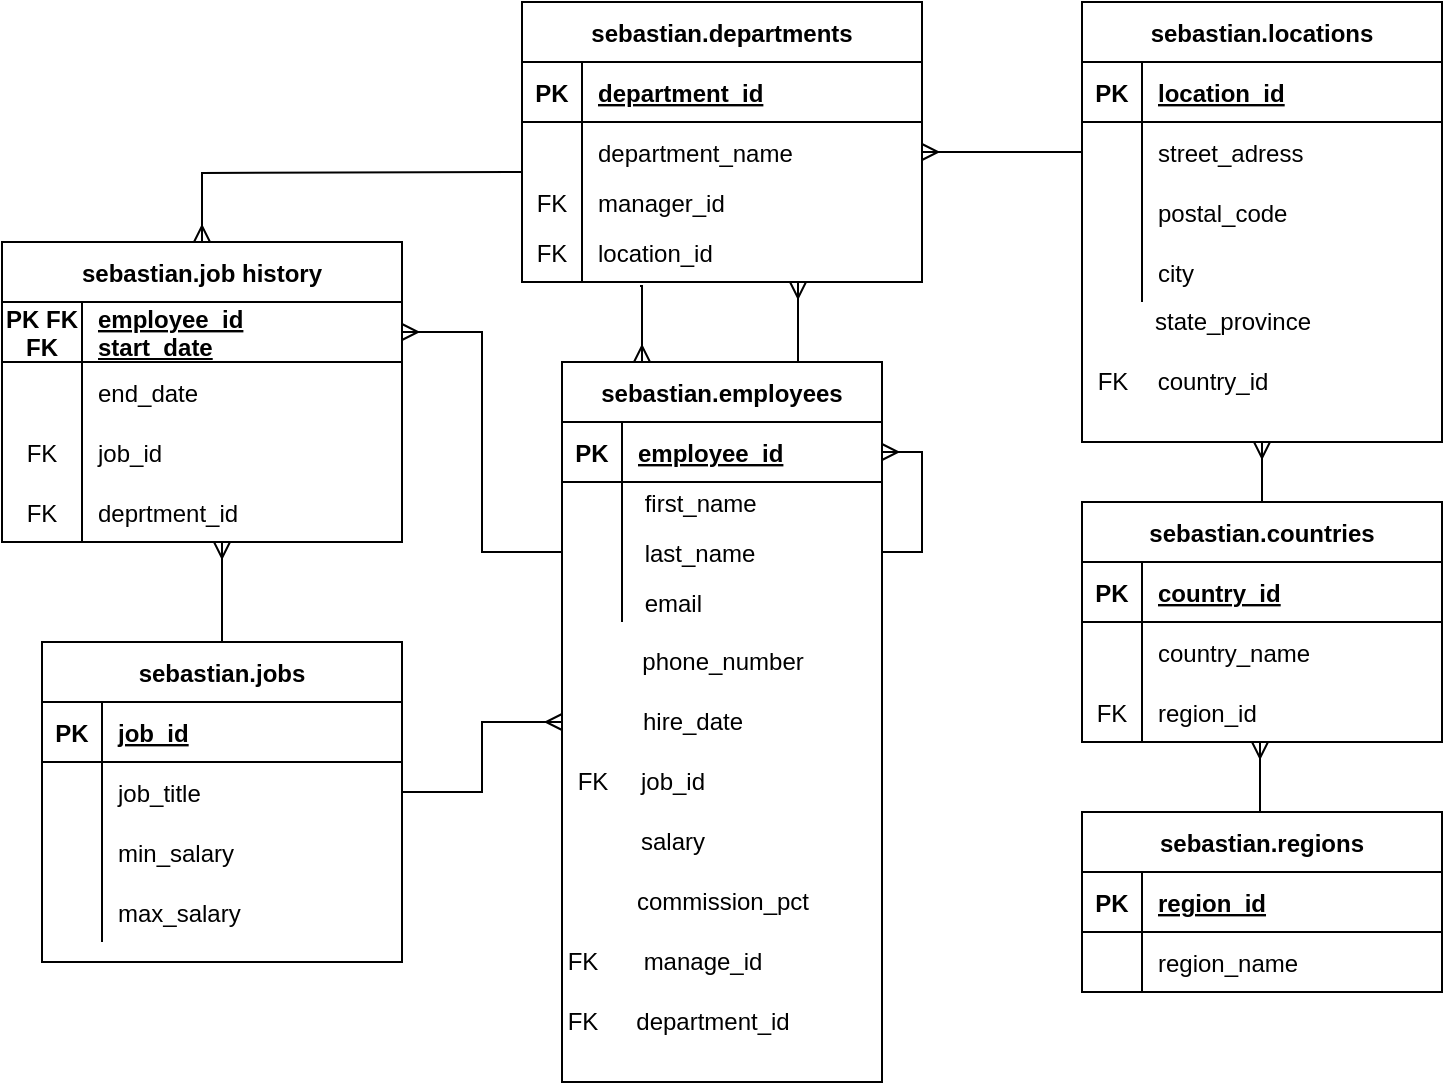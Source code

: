<mxfile version="15.8.3" type="github">
  <diagram id="oKufPPPXmGWOLm9Iytmd" name="Page-1">
    <mxGraphModel dx="431" dy="757" grid="1" gridSize="10" guides="1" tooltips="1" connect="1" arrows="1" fold="1" page="1" pageScale="1" pageWidth="850" pageHeight="1100" math="0" shadow="0">
      <root>
        <mxCell id="0" />
        <mxCell id="1" parent="0" />
        <mxCell id="tX9dMiAC_j6GEqoPcF5A-1" value="sebastian.departments" style="shape=table;startSize=30;container=1;collapsible=1;childLayout=tableLayout;fixedRows=1;rowLines=0;fontStyle=1;align=center;resizeLast=1;rounded=0;" vertex="1" parent="1">
          <mxGeometry x="300" width="200" height="140" as="geometry" />
        </mxCell>
        <mxCell id="tX9dMiAC_j6GEqoPcF5A-2" value="" style="shape=partialRectangle;collapsible=0;dropTarget=0;pointerEvents=0;fillColor=none;top=0;left=0;bottom=1;right=0;points=[[0,0.5],[1,0.5]];portConstraint=eastwest;" vertex="1" parent="tX9dMiAC_j6GEqoPcF5A-1">
          <mxGeometry y="30" width="200" height="30" as="geometry" />
        </mxCell>
        <mxCell id="tX9dMiAC_j6GEqoPcF5A-3" value="PK" style="shape=partialRectangle;connectable=0;fillColor=none;top=0;left=0;bottom=0;right=0;fontStyle=1;overflow=hidden;" vertex="1" parent="tX9dMiAC_j6GEqoPcF5A-2">
          <mxGeometry width="30" height="30" as="geometry">
            <mxRectangle width="30" height="30" as="alternateBounds" />
          </mxGeometry>
        </mxCell>
        <mxCell id="tX9dMiAC_j6GEqoPcF5A-4" value="department_id" style="shape=partialRectangle;connectable=0;fillColor=none;top=0;left=0;bottom=0;right=0;align=left;spacingLeft=6;fontStyle=5;overflow=hidden;" vertex="1" parent="tX9dMiAC_j6GEqoPcF5A-2">
          <mxGeometry x="30" width="170" height="30" as="geometry">
            <mxRectangle width="170" height="30" as="alternateBounds" />
          </mxGeometry>
        </mxCell>
        <mxCell id="tX9dMiAC_j6GEqoPcF5A-5" value="" style="shape=partialRectangle;collapsible=0;dropTarget=0;pointerEvents=0;fillColor=none;top=0;left=0;bottom=0;right=0;points=[[0,0.5],[1,0.5]];portConstraint=eastwest;" vertex="1" parent="tX9dMiAC_j6GEqoPcF5A-1">
          <mxGeometry y="60" width="200" height="30" as="geometry" />
        </mxCell>
        <mxCell id="tX9dMiAC_j6GEqoPcF5A-6" value="" style="shape=partialRectangle;connectable=0;fillColor=none;top=0;left=0;bottom=0;right=0;editable=1;overflow=hidden;" vertex="1" parent="tX9dMiAC_j6GEqoPcF5A-5">
          <mxGeometry width="30" height="30" as="geometry">
            <mxRectangle width="30" height="30" as="alternateBounds" />
          </mxGeometry>
        </mxCell>
        <mxCell id="tX9dMiAC_j6GEqoPcF5A-7" value="department_name" style="shape=partialRectangle;connectable=0;fillColor=none;top=0;left=0;bottom=0;right=0;align=left;spacingLeft=6;overflow=hidden;" vertex="1" parent="tX9dMiAC_j6GEqoPcF5A-5">
          <mxGeometry x="30" width="170" height="30" as="geometry">
            <mxRectangle width="170" height="30" as="alternateBounds" />
          </mxGeometry>
        </mxCell>
        <mxCell id="tX9dMiAC_j6GEqoPcF5A-8" value="" style="shape=partialRectangle;collapsible=0;dropTarget=0;pointerEvents=0;fillColor=none;top=0;left=0;bottom=0;right=0;points=[[0,0.5],[1,0.5]];portConstraint=eastwest;" vertex="1" parent="tX9dMiAC_j6GEqoPcF5A-1">
          <mxGeometry y="90" width="200" height="20" as="geometry" />
        </mxCell>
        <mxCell id="tX9dMiAC_j6GEqoPcF5A-9" value="FK" style="shape=partialRectangle;connectable=0;fillColor=none;top=0;left=0;bottom=0;right=0;editable=1;overflow=hidden;" vertex="1" parent="tX9dMiAC_j6GEqoPcF5A-8">
          <mxGeometry width="30" height="20" as="geometry">
            <mxRectangle width="30" height="20" as="alternateBounds" />
          </mxGeometry>
        </mxCell>
        <mxCell id="tX9dMiAC_j6GEqoPcF5A-10" value="manager_id" style="shape=partialRectangle;connectable=0;fillColor=none;top=0;left=0;bottom=0;right=0;align=left;spacingLeft=6;overflow=hidden;" vertex="1" parent="tX9dMiAC_j6GEqoPcF5A-8">
          <mxGeometry x="30" width="170" height="20" as="geometry">
            <mxRectangle width="170" height="20" as="alternateBounds" />
          </mxGeometry>
        </mxCell>
        <mxCell id="tX9dMiAC_j6GEqoPcF5A-11" value="" style="shape=partialRectangle;collapsible=0;dropTarget=0;pointerEvents=0;fillColor=none;top=0;left=0;bottom=0;right=0;points=[[0,0.5],[1,0.5]];portConstraint=eastwest;" vertex="1" parent="tX9dMiAC_j6GEqoPcF5A-1">
          <mxGeometry y="110" width="200" height="30" as="geometry" />
        </mxCell>
        <mxCell id="tX9dMiAC_j6GEqoPcF5A-12" value="FK" style="shape=partialRectangle;connectable=0;fillColor=none;top=0;left=0;bottom=0;right=0;editable=1;overflow=hidden;" vertex="1" parent="tX9dMiAC_j6GEqoPcF5A-11">
          <mxGeometry width="30" height="30" as="geometry">
            <mxRectangle width="30" height="30" as="alternateBounds" />
          </mxGeometry>
        </mxCell>
        <mxCell id="tX9dMiAC_j6GEqoPcF5A-13" value="location_id" style="shape=partialRectangle;connectable=0;fillColor=none;top=0;left=0;bottom=0;right=0;align=left;spacingLeft=6;overflow=hidden;" vertex="1" parent="tX9dMiAC_j6GEqoPcF5A-11">
          <mxGeometry x="30" width="170" height="30" as="geometry">
            <mxRectangle width="170" height="30" as="alternateBounds" />
          </mxGeometry>
        </mxCell>
        <mxCell id="tX9dMiAC_j6GEqoPcF5A-33" value="sebastian.job history" style="shape=table;startSize=30;container=1;collapsible=1;childLayout=tableLayout;fixedRows=1;rowLines=0;fontStyle=1;align=center;resizeLast=1;rounded=0;" vertex="1" parent="1">
          <mxGeometry x="40" y="120" width="200" height="150" as="geometry" />
        </mxCell>
        <mxCell id="tX9dMiAC_j6GEqoPcF5A-34" value="" style="shape=partialRectangle;collapsible=0;dropTarget=0;pointerEvents=0;fillColor=none;top=0;left=0;bottom=1;right=0;points=[[0,0.5],[1,0.5]];portConstraint=eastwest;rounded=0;" vertex="1" parent="tX9dMiAC_j6GEqoPcF5A-33">
          <mxGeometry y="30" width="200" height="30" as="geometry" />
        </mxCell>
        <mxCell id="tX9dMiAC_j6GEqoPcF5A-35" value="PK FK&#xa;FK" style="shape=partialRectangle;connectable=0;fillColor=none;top=0;left=0;bottom=0;right=0;fontStyle=1;overflow=hidden;rounded=0;" vertex="1" parent="tX9dMiAC_j6GEqoPcF5A-34">
          <mxGeometry width="40" height="30" as="geometry">
            <mxRectangle width="40" height="30" as="alternateBounds" />
          </mxGeometry>
        </mxCell>
        <mxCell id="tX9dMiAC_j6GEqoPcF5A-36" value="employee_id&#xa;start_date" style="shape=partialRectangle;connectable=0;fillColor=none;top=0;left=0;bottom=0;right=0;align=left;spacingLeft=6;fontStyle=5;overflow=hidden;rounded=0;" vertex="1" parent="tX9dMiAC_j6GEqoPcF5A-34">
          <mxGeometry x="40" width="160" height="30" as="geometry">
            <mxRectangle width="160" height="30" as="alternateBounds" />
          </mxGeometry>
        </mxCell>
        <mxCell id="tX9dMiAC_j6GEqoPcF5A-37" value="" style="shape=partialRectangle;collapsible=0;dropTarget=0;pointerEvents=0;fillColor=none;top=0;left=0;bottom=0;right=0;points=[[0,0.5],[1,0.5]];portConstraint=eastwest;rounded=0;" vertex="1" parent="tX9dMiAC_j6GEqoPcF5A-33">
          <mxGeometry y="60" width="200" height="30" as="geometry" />
        </mxCell>
        <mxCell id="tX9dMiAC_j6GEqoPcF5A-38" value="" style="shape=partialRectangle;connectable=0;fillColor=none;top=0;left=0;bottom=0;right=0;editable=1;overflow=hidden;rounded=0;" vertex="1" parent="tX9dMiAC_j6GEqoPcF5A-37">
          <mxGeometry width="40" height="30" as="geometry">
            <mxRectangle width="40" height="30" as="alternateBounds" />
          </mxGeometry>
        </mxCell>
        <mxCell id="tX9dMiAC_j6GEqoPcF5A-39" value="end_date" style="shape=partialRectangle;connectable=0;fillColor=none;top=0;left=0;bottom=0;right=0;align=left;spacingLeft=6;overflow=hidden;rounded=0;" vertex="1" parent="tX9dMiAC_j6GEqoPcF5A-37">
          <mxGeometry x="40" width="160" height="30" as="geometry">
            <mxRectangle width="160" height="30" as="alternateBounds" />
          </mxGeometry>
        </mxCell>
        <mxCell id="tX9dMiAC_j6GEqoPcF5A-40" value="" style="shape=partialRectangle;collapsible=0;dropTarget=0;pointerEvents=0;fillColor=none;top=0;left=0;bottom=0;right=0;points=[[0,0.5],[1,0.5]];portConstraint=eastwest;rounded=0;" vertex="1" parent="tX9dMiAC_j6GEqoPcF5A-33">
          <mxGeometry y="90" width="200" height="30" as="geometry" />
        </mxCell>
        <mxCell id="tX9dMiAC_j6GEqoPcF5A-41" value="FK" style="shape=partialRectangle;connectable=0;fillColor=none;top=0;left=0;bottom=0;right=0;editable=1;overflow=hidden;rounded=0;" vertex="1" parent="tX9dMiAC_j6GEqoPcF5A-40">
          <mxGeometry width="40" height="30" as="geometry">
            <mxRectangle width="40" height="30" as="alternateBounds" />
          </mxGeometry>
        </mxCell>
        <mxCell id="tX9dMiAC_j6GEqoPcF5A-42" value="job_id" style="shape=partialRectangle;connectable=0;fillColor=none;top=0;left=0;bottom=0;right=0;align=left;spacingLeft=6;overflow=hidden;rounded=0;" vertex="1" parent="tX9dMiAC_j6GEqoPcF5A-40">
          <mxGeometry x="40" width="160" height="30" as="geometry">
            <mxRectangle width="160" height="30" as="alternateBounds" />
          </mxGeometry>
        </mxCell>
        <mxCell id="tX9dMiAC_j6GEqoPcF5A-43" value="" style="shape=partialRectangle;collapsible=0;dropTarget=0;pointerEvents=0;fillColor=none;top=0;left=0;bottom=0;right=0;points=[[0,0.5],[1,0.5]];portConstraint=eastwest;rounded=0;" vertex="1" parent="tX9dMiAC_j6GEqoPcF5A-33">
          <mxGeometry y="120" width="200" height="30" as="geometry" />
        </mxCell>
        <mxCell id="tX9dMiAC_j6GEqoPcF5A-44" value="FK" style="shape=partialRectangle;connectable=0;fillColor=none;top=0;left=0;bottom=0;right=0;editable=1;overflow=hidden;rounded=0;" vertex="1" parent="tX9dMiAC_j6GEqoPcF5A-43">
          <mxGeometry width="40" height="30" as="geometry">
            <mxRectangle width="40" height="30" as="alternateBounds" />
          </mxGeometry>
        </mxCell>
        <mxCell id="tX9dMiAC_j6GEqoPcF5A-45" value="deprtment_id" style="shape=partialRectangle;connectable=0;fillColor=none;top=0;left=0;bottom=0;right=0;align=left;spacingLeft=6;overflow=hidden;rounded=0;" vertex="1" parent="tX9dMiAC_j6GEqoPcF5A-43">
          <mxGeometry x="40" width="160" height="30" as="geometry">
            <mxRectangle width="160" height="30" as="alternateBounds" />
          </mxGeometry>
        </mxCell>
        <mxCell id="tX9dMiAC_j6GEqoPcF5A-75" style="edgeStyle=orthogonalEdgeStyle;rounded=0;orthogonalLoop=1;jettySize=auto;html=1;exitX=0.75;exitY=0;exitDx=0;exitDy=0;verticalAlign=bottom;elbow=vertical;endArrow=ERmany;endFill=0;" edge="1" parent="1" source="tX9dMiAC_j6GEqoPcF5A-48">
          <mxGeometry relative="1" as="geometry">
            <mxPoint x="438" y="140" as="targetPoint" />
            <Array as="points">
              <mxPoint x="438" y="180" />
            </Array>
          </mxGeometry>
        </mxCell>
        <mxCell id="tX9dMiAC_j6GEqoPcF5A-48" value="sebastian.employees" style="shape=table;startSize=30;container=1;collapsible=1;childLayout=tableLayout;fixedRows=1;rowLines=0;fontStyle=1;align=center;resizeLast=1;rounded=0;" vertex="1" parent="1">
          <mxGeometry x="320" y="180" width="160" height="360" as="geometry" />
        </mxCell>
        <mxCell id="tX9dMiAC_j6GEqoPcF5A-49" value="" style="shape=partialRectangle;collapsible=0;dropTarget=0;pointerEvents=0;fillColor=none;top=0;left=0;bottom=1;right=0;points=[[0,0.5],[1,0.5]];portConstraint=eastwest;rounded=0;" vertex="1" parent="tX9dMiAC_j6GEqoPcF5A-48">
          <mxGeometry y="30" width="160" height="30" as="geometry" />
        </mxCell>
        <mxCell id="tX9dMiAC_j6GEqoPcF5A-50" value="PK" style="shape=partialRectangle;connectable=0;fillColor=none;top=0;left=0;bottom=0;right=0;fontStyle=1;overflow=hidden;rounded=0;" vertex="1" parent="tX9dMiAC_j6GEqoPcF5A-49">
          <mxGeometry width="30" height="30" as="geometry">
            <mxRectangle width="30" height="30" as="alternateBounds" />
          </mxGeometry>
        </mxCell>
        <mxCell id="tX9dMiAC_j6GEqoPcF5A-51" value="employee_id" style="shape=partialRectangle;connectable=0;fillColor=none;top=0;left=0;bottom=0;right=0;align=left;spacingLeft=6;fontStyle=5;overflow=hidden;rounded=0;" vertex="1" parent="tX9dMiAC_j6GEqoPcF5A-49">
          <mxGeometry x="30" width="130" height="30" as="geometry">
            <mxRectangle width="130" height="30" as="alternateBounds" />
          </mxGeometry>
        </mxCell>
        <mxCell id="tX9dMiAC_j6GEqoPcF5A-52" value="" style="shape=partialRectangle;collapsible=0;dropTarget=0;pointerEvents=0;fillColor=none;top=0;left=0;bottom=0;right=0;points=[[0,0.5],[1,0.5]];portConstraint=eastwest;rounded=0;" vertex="1" parent="tX9dMiAC_j6GEqoPcF5A-48">
          <mxGeometry y="60" width="160" height="20" as="geometry" />
        </mxCell>
        <mxCell id="tX9dMiAC_j6GEqoPcF5A-53" value="" style="shape=partialRectangle;connectable=0;fillColor=none;top=0;left=0;bottom=0;right=0;editable=1;overflow=hidden;rounded=0;" vertex="1" parent="tX9dMiAC_j6GEqoPcF5A-52">
          <mxGeometry width="30" height="20" as="geometry">
            <mxRectangle width="30" height="20" as="alternateBounds" />
          </mxGeometry>
        </mxCell>
        <mxCell id="tX9dMiAC_j6GEqoPcF5A-54" value=" first_name" style="shape=partialRectangle;connectable=0;fillColor=none;top=0;left=0;bottom=0;right=0;align=left;spacingLeft=6;overflow=hidden;rounded=0;" vertex="1" parent="tX9dMiAC_j6GEqoPcF5A-52">
          <mxGeometry x="30" width="130" height="20" as="geometry">
            <mxRectangle width="130" height="20" as="alternateBounds" />
          </mxGeometry>
        </mxCell>
        <mxCell id="tX9dMiAC_j6GEqoPcF5A-156" style="edgeStyle=orthogonalEdgeStyle;rounded=0;orthogonalLoop=1;jettySize=auto;html=1;exitX=1;exitY=0.5;exitDx=0;exitDy=0;entryX=1;entryY=0.5;entryDx=0;entryDy=0;endArrow=ERmany;endFill=0;verticalAlign=bottom;elbow=vertical;" edge="1" parent="tX9dMiAC_j6GEqoPcF5A-48" source="tX9dMiAC_j6GEqoPcF5A-55" target="tX9dMiAC_j6GEqoPcF5A-49">
          <mxGeometry relative="1" as="geometry" />
        </mxCell>
        <mxCell id="tX9dMiAC_j6GEqoPcF5A-55" value="" style="shape=partialRectangle;collapsible=0;dropTarget=0;pointerEvents=0;fillColor=none;top=0;left=0;bottom=0;right=0;points=[[0,0.5],[1,0.5]];portConstraint=eastwest;rounded=0;" vertex="1" parent="tX9dMiAC_j6GEqoPcF5A-48">
          <mxGeometry y="80" width="160" height="30" as="geometry" />
        </mxCell>
        <mxCell id="tX9dMiAC_j6GEqoPcF5A-56" value="" style="shape=partialRectangle;connectable=0;fillColor=none;top=0;left=0;bottom=0;right=0;editable=1;overflow=hidden;rounded=0;" vertex="1" parent="tX9dMiAC_j6GEqoPcF5A-55">
          <mxGeometry width="30" height="30" as="geometry">
            <mxRectangle width="30" height="30" as="alternateBounds" />
          </mxGeometry>
        </mxCell>
        <mxCell id="tX9dMiAC_j6GEqoPcF5A-57" value=" last_name" style="shape=partialRectangle;connectable=0;fillColor=none;top=0;left=0;bottom=0;right=0;align=left;spacingLeft=6;overflow=hidden;rounded=0;" vertex="1" parent="tX9dMiAC_j6GEqoPcF5A-55">
          <mxGeometry x="30" width="130" height="30" as="geometry">
            <mxRectangle width="130" height="30" as="alternateBounds" />
          </mxGeometry>
        </mxCell>
        <mxCell id="tX9dMiAC_j6GEqoPcF5A-58" value="" style="shape=partialRectangle;collapsible=0;dropTarget=0;pointerEvents=0;fillColor=none;top=0;left=0;bottom=0;right=0;points=[[0,0.5],[1,0.5]];portConstraint=eastwest;rounded=0;" vertex="1" parent="tX9dMiAC_j6GEqoPcF5A-48">
          <mxGeometry y="110" width="160" height="20" as="geometry" />
        </mxCell>
        <mxCell id="tX9dMiAC_j6GEqoPcF5A-59" value="" style="shape=partialRectangle;connectable=0;fillColor=none;top=0;left=0;bottom=0;right=0;editable=1;overflow=hidden;rounded=0;" vertex="1" parent="tX9dMiAC_j6GEqoPcF5A-58">
          <mxGeometry width="30" height="20" as="geometry">
            <mxRectangle width="30" height="20" as="alternateBounds" />
          </mxGeometry>
        </mxCell>
        <mxCell id="tX9dMiAC_j6GEqoPcF5A-60" value=" email" style="shape=partialRectangle;connectable=0;fillColor=none;top=0;left=0;bottom=0;right=0;align=left;spacingLeft=6;overflow=hidden;rounded=0;" vertex="1" parent="tX9dMiAC_j6GEqoPcF5A-58">
          <mxGeometry x="30" width="130" height="20" as="geometry">
            <mxRectangle width="130" height="20" as="alternateBounds" />
          </mxGeometry>
        </mxCell>
        <mxCell id="tX9dMiAC_j6GEqoPcF5A-65" value="" style="edgeStyle=orthogonalEdgeStyle;fontSize=12;html=1;endArrow=ERmany;rounded=0;verticalAlign=bottom;entryX=0.5;entryY=0;entryDx=0;entryDy=0;elbow=vertical;" edge="1" parent="1" target="tX9dMiAC_j6GEqoPcF5A-33">
          <mxGeometry width="100" height="100" relative="1" as="geometry">
            <mxPoint x="300" y="85" as="sourcePoint" />
            <mxPoint x="160" y="140" as="targetPoint" />
          </mxGeometry>
        </mxCell>
        <mxCell id="tX9dMiAC_j6GEqoPcF5A-66" value="phone_number" style="text;html=1;align=center;verticalAlign=middle;resizable=0;points=[];autosize=1;strokeColor=none;fillColor=none;" vertex="1" parent="1">
          <mxGeometry x="350" y="320" width="100" height="20" as="geometry" />
        </mxCell>
        <mxCell id="tX9dMiAC_j6GEqoPcF5A-67" value="hire_date" style="text;html=1;align=center;verticalAlign=middle;resizable=0;points=[];autosize=1;strokeColor=none;fillColor=none;" vertex="1" parent="1">
          <mxGeometry x="350" y="350" width="70" height="20" as="geometry" />
        </mxCell>
        <mxCell id="tX9dMiAC_j6GEqoPcF5A-68" value="job_id" style="text;html=1;align=center;verticalAlign=middle;resizable=0;points=[];autosize=1;strokeColor=none;fillColor=none;" vertex="1" parent="1">
          <mxGeometry x="350" y="380" width="50" height="20" as="geometry" />
        </mxCell>
        <mxCell id="tX9dMiAC_j6GEqoPcF5A-69" value="salary" style="text;html=1;align=center;verticalAlign=middle;resizable=0;points=[];autosize=1;strokeColor=none;fillColor=none;" vertex="1" parent="1">
          <mxGeometry x="350" y="410" width="50" height="20" as="geometry" />
        </mxCell>
        <mxCell id="tX9dMiAC_j6GEqoPcF5A-70" value="commission_pct" style="text;html=1;align=center;verticalAlign=middle;resizable=0;points=[];autosize=1;strokeColor=none;fillColor=none;" vertex="1" parent="1">
          <mxGeometry x="350" y="440" width="100" height="20" as="geometry" />
        </mxCell>
        <mxCell id="tX9dMiAC_j6GEqoPcF5A-71" value="manage_id" style="text;html=1;align=center;verticalAlign=middle;resizable=0;points=[];autosize=1;strokeColor=none;fillColor=none;" vertex="1" parent="1">
          <mxGeometry x="355" y="470" width="70" height="20" as="geometry" />
        </mxCell>
        <mxCell id="tX9dMiAC_j6GEqoPcF5A-72" value="department_id" style="text;html=1;align=center;verticalAlign=middle;resizable=0;points=[];autosize=1;strokeColor=none;fillColor=none;" vertex="1" parent="1">
          <mxGeometry x="350" y="500" width="90" height="20" as="geometry" />
        </mxCell>
        <mxCell id="tX9dMiAC_j6GEqoPcF5A-76" style="edgeStyle=orthogonalEdgeStyle;rounded=0;orthogonalLoop=1;jettySize=auto;html=1;exitX=0.295;exitY=1.067;exitDx=0;exitDy=0;entryX=0.25;entryY=0;entryDx=0;entryDy=0;endArrow=ERmany;endFill=0;verticalAlign=bottom;elbow=vertical;exitPerimeter=0;" edge="1" parent="1" source="tX9dMiAC_j6GEqoPcF5A-11" target="tX9dMiAC_j6GEqoPcF5A-48">
          <mxGeometry relative="1" as="geometry" />
        </mxCell>
        <mxCell id="tX9dMiAC_j6GEqoPcF5A-77" value="sebastian.locations" style="shape=table;startSize=30;container=1;collapsible=1;childLayout=tableLayout;fixedRows=1;rowLines=0;fontStyle=1;align=center;resizeLast=1;rounded=0;" vertex="1" parent="1">
          <mxGeometry x="580" width="180" height="220" as="geometry" />
        </mxCell>
        <mxCell id="tX9dMiAC_j6GEqoPcF5A-78" value="" style="shape=partialRectangle;collapsible=0;dropTarget=0;pointerEvents=0;fillColor=none;top=0;left=0;bottom=1;right=0;points=[[0,0.5],[1,0.5]];portConstraint=eastwest;rounded=0;" vertex="1" parent="tX9dMiAC_j6GEqoPcF5A-77">
          <mxGeometry y="30" width="180" height="30" as="geometry" />
        </mxCell>
        <mxCell id="tX9dMiAC_j6GEqoPcF5A-79" value="PK" style="shape=partialRectangle;connectable=0;fillColor=none;top=0;left=0;bottom=0;right=0;fontStyle=1;overflow=hidden;rounded=0;" vertex="1" parent="tX9dMiAC_j6GEqoPcF5A-78">
          <mxGeometry width="30" height="30" as="geometry">
            <mxRectangle width="30" height="30" as="alternateBounds" />
          </mxGeometry>
        </mxCell>
        <mxCell id="tX9dMiAC_j6GEqoPcF5A-80" value="location_id" style="shape=partialRectangle;connectable=0;fillColor=none;top=0;left=0;bottom=0;right=0;align=left;spacingLeft=6;fontStyle=5;overflow=hidden;rounded=0;" vertex="1" parent="tX9dMiAC_j6GEqoPcF5A-78">
          <mxGeometry x="30" width="150" height="30" as="geometry">
            <mxRectangle width="150" height="30" as="alternateBounds" />
          </mxGeometry>
        </mxCell>
        <mxCell id="tX9dMiAC_j6GEqoPcF5A-81" value="" style="shape=partialRectangle;collapsible=0;dropTarget=0;pointerEvents=0;fillColor=none;top=0;left=0;bottom=0;right=0;points=[[0,0.5],[1,0.5]];portConstraint=eastwest;rounded=0;" vertex="1" parent="tX9dMiAC_j6GEqoPcF5A-77">
          <mxGeometry y="60" width="180" height="30" as="geometry" />
        </mxCell>
        <mxCell id="tX9dMiAC_j6GEqoPcF5A-82" value="" style="shape=partialRectangle;connectable=0;fillColor=none;top=0;left=0;bottom=0;right=0;editable=1;overflow=hidden;rounded=0;" vertex="1" parent="tX9dMiAC_j6GEqoPcF5A-81">
          <mxGeometry width="30" height="30" as="geometry">
            <mxRectangle width="30" height="30" as="alternateBounds" />
          </mxGeometry>
        </mxCell>
        <mxCell id="tX9dMiAC_j6GEqoPcF5A-83" value="street_adress" style="shape=partialRectangle;connectable=0;fillColor=none;top=0;left=0;bottom=0;right=0;align=left;spacingLeft=6;overflow=hidden;rounded=0;" vertex="1" parent="tX9dMiAC_j6GEqoPcF5A-81">
          <mxGeometry x="30" width="150" height="30" as="geometry">
            <mxRectangle width="150" height="30" as="alternateBounds" />
          </mxGeometry>
        </mxCell>
        <mxCell id="tX9dMiAC_j6GEqoPcF5A-84" value="" style="shape=partialRectangle;collapsible=0;dropTarget=0;pointerEvents=0;fillColor=none;top=0;left=0;bottom=0;right=0;points=[[0,0.5],[1,0.5]];portConstraint=eastwest;rounded=0;" vertex="1" parent="tX9dMiAC_j6GEqoPcF5A-77">
          <mxGeometry y="90" width="180" height="30" as="geometry" />
        </mxCell>
        <mxCell id="tX9dMiAC_j6GEqoPcF5A-85" value="" style="shape=partialRectangle;connectable=0;fillColor=none;top=0;left=0;bottom=0;right=0;editable=1;overflow=hidden;rounded=0;" vertex="1" parent="tX9dMiAC_j6GEqoPcF5A-84">
          <mxGeometry width="30" height="30" as="geometry">
            <mxRectangle width="30" height="30" as="alternateBounds" />
          </mxGeometry>
        </mxCell>
        <mxCell id="tX9dMiAC_j6GEqoPcF5A-86" value="postal_code" style="shape=partialRectangle;connectable=0;fillColor=none;top=0;left=0;bottom=0;right=0;align=left;spacingLeft=6;overflow=hidden;rounded=0;" vertex="1" parent="tX9dMiAC_j6GEqoPcF5A-84">
          <mxGeometry x="30" width="150" height="30" as="geometry">
            <mxRectangle width="150" height="30" as="alternateBounds" />
          </mxGeometry>
        </mxCell>
        <mxCell id="tX9dMiAC_j6GEqoPcF5A-87" value="" style="shape=partialRectangle;collapsible=0;dropTarget=0;pointerEvents=0;fillColor=none;top=0;left=0;bottom=0;right=0;points=[[0,0.5],[1,0.5]];portConstraint=eastwest;rounded=0;" vertex="1" parent="tX9dMiAC_j6GEqoPcF5A-77">
          <mxGeometry y="120" width="180" height="30" as="geometry" />
        </mxCell>
        <mxCell id="tX9dMiAC_j6GEqoPcF5A-88" value="" style="shape=partialRectangle;connectable=0;fillColor=none;top=0;left=0;bottom=0;right=0;editable=1;overflow=hidden;rounded=0;" vertex="1" parent="tX9dMiAC_j6GEqoPcF5A-87">
          <mxGeometry width="30" height="30" as="geometry">
            <mxRectangle width="30" height="30" as="alternateBounds" />
          </mxGeometry>
        </mxCell>
        <mxCell id="tX9dMiAC_j6GEqoPcF5A-89" value="city" style="shape=partialRectangle;connectable=0;fillColor=none;top=0;left=0;bottom=0;right=0;align=left;spacingLeft=6;overflow=hidden;rounded=0;" vertex="1" parent="tX9dMiAC_j6GEqoPcF5A-87">
          <mxGeometry x="30" width="150" height="30" as="geometry">
            <mxRectangle width="150" height="30" as="alternateBounds" />
          </mxGeometry>
        </mxCell>
        <mxCell id="tX9dMiAC_j6GEqoPcF5A-90" value="state_province" style="text;html=1;align=center;verticalAlign=middle;resizable=0;points=[];autosize=1;strokeColor=none;fillColor=none;" vertex="1" parent="1">
          <mxGeometry x="610" y="150" width="90" height="20" as="geometry" />
        </mxCell>
        <mxCell id="tX9dMiAC_j6GEqoPcF5A-91" value="country_id" style="text;html=1;align=center;verticalAlign=middle;resizable=0;points=[];autosize=1;strokeColor=none;fillColor=none;" vertex="1" parent="1">
          <mxGeometry x="610" y="180" width="70" height="20" as="geometry" />
        </mxCell>
        <mxCell id="tX9dMiAC_j6GEqoPcF5A-92" style="edgeStyle=orthogonalEdgeStyle;rounded=0;orthogonalLoop=1;jettySize=auto;html=1;exitX=0;exitY=0.5;exitDx=0;exitDy=0;entryX=1;entryY=0.5;entryDx=0;entryDy=0;endArrow=ERmany;endFill=0;verticalAlign=bottom;elbow=vertical;" edge="1" parent="1" source="tX9dMiAC_j6GEqoPcF5A-81" target="tX9dMiAC_j6GEqoPcF5A-5">
          <mxGeometry relative="1" as="geometry" />
        </mxCell>
        <mxCell id="tX9dMiAC_j6GEqoPcF5A-106" style="edgeStyle=orthogonalEdgeStyle;rounded=0;orthogonalLoop=1;jettySize=auto;html=1;exitX=0.5;exitY=0;exitDx=0;exitDy=0;entryX=0.5;entryY=1;entryDx=0;entryDy=0;endArrow=ERmany;endFill=0;verticalAlign=bottom;elbow=vertical;" edge="1" parent="1" source="tX9dMiAC_j6GEqoPcF5A-93" target="tX9dMiAC_j6GEqoPcF5A-77">
          <mxGeometry relative="1" as="geometry" />
        </mxCell>
        <mxCell id="tX9dMiAC_j6GEqoPcF5A-93" value="sebastian.countries" style="shape=table;startSize=30;container=1;collapsible=1;childLayout=tableLayout;fixedRows=1;rowLines=0;fontStyle=1;align=center;resizeLast=1;rounded=0;swimlaneFillColor=none;" vertex="1" parent="1">
          <mxGeometry x="580" y="250" width="180" height="120" as="geometry" />
        </mxCell>
        <mxCell id="tX9dMiAC_j6GEqoPcF5A-94" value="" style="shape=partialRectangle;collapsible=0;dropTarget=0;pointerEvents=0;fillColor=none;top=0;left=0;bottom=1;right=0;points=[[0,0.5],[1,0.5]];portConstraint=eastwest;rounded=0;" vertex="1" parent="tX9dMiAC_j6GEqoPcF5A-93">
          <mxGeometry y="30" width="180" height="30" as="geometry" />
        </mxCell>
        <mxCell id="tX9dMiAC_j6GEqoPcF5A-95" value="PK" style="shape=partialRectangle;connectable=0;fillColor=none;top=0;left=0;bottom=0;right=0;fontStyle=1;overflow=hidden;rounded=0;" vertex="1" parent="tX9dMiAC_j6GEqoPcF5A-94">
          <mxGeometry width="30" height="30" as="geometry">
            <mxRectangle width="30" height="30" as="alternateBounds" />
          </mxGeometry>
        </mxCell>
        <mxCell id="tX9dMiAC_j6GEqoPcF5A-96" value="country_id" style="shape=partialRectangle;connectable=0;fillColor=none;top=0;left=0;bottom=0;right=0;align=left;spacingLeft=6;fontStyle=5;overflow=hidden;rounded=0;" vertex="1" parent="tX9dMiAC_j6GEqoPcF5A-94">
          <mxGeometry x="30" width="150" height="30" as="geometry">
            <mxRectangle width="150" height="30" as="alternateBounds" />
          </mxGeometry>
        </mxCell>
        <mxCell id="tX9dMiAC_j6GEqoPcF5A-97" value="" style="shape=partialRectangle;collapsible=0;dropTarget=0;pointerEvents=0;fillColor=none;top=0;left=0;bottom=0;right=0;points=[[0,0.5],[1,0.5]];portConstraint=eastwest;rounded=0;" vertex="1" parent="tX9dMiAC_j6GEqoPcF5A-93">
          <mxGeometry y="60" width="180" height="30" as="geometry" />
        </mxCell>
        <mxCell id="tX9dMiAC_j6GEqoPcF5A-98" value="" style="shape=partialRectangle;connectable=0;fillColor=none;top=0;left=0;bottom=0;right=0;editable=1;overflow=hidden;rounded=0;" vertex="1" parent="tX9dMiAC_j6GEqoPcF5A-97">
          <mxGeometry width="30" height="30" as="geometry">
            <mxRectangle width="30" height="30" as="alternateBounds" />
          </mxGeometry>
        </mxCell>
        <mxCell id="tX9dMiAC_j6GEqoPcF5A-99" value="country_name" style="shape=partialRectangle;connectable=0;fillColor=none;top=0;left=0;bottom=0;right=0;align=left;spacingLeft=6;overflow=hidden;rounded=0;" vertex="1" parent="tX9dMiAC_j6GEqoPcF5A-97">
          <mxGeometry x="30" width="150" height="30" as="geometry">
            <mxRectangle width="150" height="30" as="alternateBounds" />
          </mxGeometry>
        </mxCell>
        <mxCell id="tX9dMiAC_j6GEqoPcF5A-100" value="" style="shape=partialRectangle;collapsible=0;dropTarget=0;pointerEvents=0;fillColor=none;top=0;left=0;bottom=0;right=0;points=[[0,0.5],[1,0.5]];portConstraint=eastwest;rounded=0;" vertex="1" parent="tX9dMiAC_j6GEqoPcF5A-93">
          <mxGeometry y="90" width="180" height="30" as="geometry" />
        </mxCell>
        <mxCell id="tX9dMiAC_j6GEqoPcF5A-101" value="FK" style="shape=partialRectangle;connectable=0;fillColor=none;top=0;left=0;bottom=0;right=0;editable=1;overflow=hidden;rounded=0;" vertex="1" parent="tX9dMiAC_j6GEqoPcF5A-100">
          <mxGeometry width="30" height="30" as="geometry">
            <mxRectangle width="30" height="30" as="alternateBounds" />
          </mxGeometry>
        </mxCell>
        <mxCell id="tX9dMiAC_j6GEqoPcF5A-102" value="region_id" style="shape=partialRectangle;connectable=0;fillColor=none;top=0;left=0;bottom=0;right=0;align=left;spacingLeft=6;overflow=hidden;rounded=0;" vertex="1" parent="tX9dMiAC_j6GEqoPcF5A-100">
          <mxGeometry x="30" width="150" height="30" as="geometry">
            <mxRectangle width="150" height="30" as="alternateBounds" />
          </mxGeometry>
        </mxCell>
        <mxCell id="tX9dMiAC_j6GEqoPcF5A-103" value="" style="shape=partialRectangle;collapsible=0;dropTarget=0;pointerEvents=0;fillColor=none;top=0;left=0;bottom=0;right=0;points=[[0,0.5],[1,0.5]];portConstraint=eastwest;rounded=0;" vertex="1" parent="tX9dMiAC_j6GEqoPcF5A-93">
          <mxGeometry y="120" width="180" as="geometry" />
        </mxCell>
        <mxCell id="tX9dMiAC_j6GEqoPcF5A-104" value="" style="shape=partialRectangle;connectable=0;fillColor=none;top=0;left=0;bottom=0;right=0;editable=1;overflow=hidden;rounded=0;" vertex="1" parent="tX9dMiAC_j6GEqoPcF5A-103">
          <mxGeometry width="30" as="geometry">
            <mxRectangle width="30" as="alternateBounds" />
          </mxGeometry>
        </mxCell>
        <mxCell id="tX9dMiAC_j6GEqoPcF5A-105" value="" style="shape=partialRectangle;connectable=0;fillColor=none;top=0;left=0;bottom=0;right=0;align=left;spacingLeft=6;overflow=hidden;rounded=0;" vertex="1" parent="tX9dMiAC_j6GEqoPcF5A-103">
          <mxGeometry x="30" width="150" as="geometry">
            <mxRectangle width="150" as="alternateBounds" />
          </mxGeometry>
        </mxCell>
        <mxCell id="tX9dMiAC_j6GEqoPcF5A-162" style="edgeStyle=orthogonalEdgeStyle;rounded=0;orthogonalLoop=1;jettySize=auto;html=1;exitX=0.5;exitY=0;exitDx=0;exitDy=0;endArrow=ERmany;endFill=0;verticalAlign=bottom;elbow=vertical;" edge="1" parent="1" source="tX9dMiAC_j6GEqoPcF5A-107">
          <mxGeometry relative="1" as="geometry">
            <mxPoint x="669" y="370" as="targetPoint" />
          </mxGeometry>
        </mxCell>
        <mxCell id="tX9dMiAC_j6GEqoPcF5A-107" value="sebastian.regions" style="shape=table;startSize=30;container=1;collapsible=1;childLayout=tableLayout;fixedRows=1;rowLines=0;fontStyle=1;align=center;resizeLast=1;rounded=0;gradientColor=none;" vertex="1" parent="1">
          <mxGeometry x="580" y="405" width="180" height="90" as="geometry" />
        </mxCell>
        <mxCell id="tX9dMiAC_j6GEqoPcF5A-108" value="" style="shape=partialRectangle;collapsible=0;dropTarget=0;pointerEvents=0;fillColor=none;top=0;left=0;bottom=1;right=0;points=[[0,0.5],[1,0.5]];portConstraint=eastwest;rounded=0;" vertex="1" parent="tX9dMiAC_j6GEqoPcF5A-107">
          <mxGeometry y="30" width="180" height="30" as="geometry" />
        </mxCell>
        <mxCell id="tX9dMiAC_j6GEqoPcF5A-109" value="PK" style="shape=partialRectangle;connectable=0;fillColor=none;top=0;left=0;bottom=0;right=0;fontStyle=1;overflow=hidden;rounded=0;" vertex="1" parent="tX9dMiAC_j6GEqoPcF5A-108">
          <mxGeometry width="30" height="30" as="geometry">
            <mxRectangle width="30" height="30" as="alternateBounds" />
          </mxGeometry>
        </mxCell>
        <mxCell id="tX9dMiAC_j6GEqoPcF5A-110" value="region_id" style="shape=partialRectangle;connectable=0;fillColor=none;top=0;left=0;bottom=0;right=0;align=left;spacingLeft=6;fontStyle=5;overflow=hidden;rounded=0;" vertex="1" parent="tX9dMiAC_j6GEqoPcF5A-108">
          <mxGeometry x="30" width="150" height="30" as="geometry">
            <mxRectangle width="150" height="30" as="alternateBounds" />
          </mxGeometry>
        </mxCell>
        <mxCell id="tX9dMiAC_j6GEqoPcF5A-111" value="" style="shape=partialRectangle;collapsible=0;dropTarget=0;pointerEvents=0;fillColor=none;top=0;left=0;bottom=0;right=0;points=[[0,0.5],[1,0.5]];portConstraint=eastwest;rounded=0;" vertex="1" parent="tX9dMiAC_j6GEqoPcF5A-107">
          <mxGeometry y="60" width="180" height="30" as="geometry" />
        </mxCell>
        <mxCell id="tX9dMiAC_j6GEqoPcF5A-112" value="" style="shape=partialRectangle;connectable=0;fillColor=none;top=0;left=0;bottom=0;right=0;editable=1;overflow=hidden;rounded=0;" vertex="1" parent="tX9dMiAC_j6GEqoPcF5A-111">
          <mxGeometry width="30" height="30" as="geometry">
            <mxRectangle width="30" height="30" as="alternateBounds" />
          </mxGeometry>
        </mxCell>
        <mxCell id="tX9dMiAC_j6GEqoPcF5A-113" value="region_name" style="shape=partialRectangle;connectable=0;fillColor=none;top=0;left=0;bottom=0;right=0;align=left;spacingLeft=6;overflow=hidden;rounded=0;" vertex="1" parent="tX9dMiAC_j6GEqoPcF5A-111">
          <mxGeometry x="30" width="150" height="30" as="geometry">
            <mxRectangle width="150" height="30" as="alternateBounds" />
          </mxGeometry>
        </mxCell>
        <mxCell id="tX9dMiAC_j6GEqoPcF5A-114" value="" style="shape=partialRectangle;collapsible=0;dropTarget=0;pointerEvents=0;fillColor=none;top=0;left=0;bottom=0;right=0;points=[[0,0.5],[1,0.5]];portConstraint=eastwest;rounded=0;" vertex="1" parent="tX9dMiAC_j6GEqoPcF5A-107">
          <mxGeometry y="90" width="180" as="geometry" />
        </mxCell>
        <mxCell id="tX9dMiAC_j6GEqoPcF5A-115" value="" style="shape=partialRectangle;connectable=0;fillColor=none;top=0;left=0;bottom=0;right=0;editable=1;overflow=hidden;rounded=0;" vertex="1" parent="tX9dMiAC_j6GEqoPcF5A-114">
          <mxGeometry width="30" as="geometry">
            <mxRectangle width="30" as="alternateBounds" />
          </mxGeometry>
        </mxCell>
        <mxCell id="tX9dMiAC_j6GEqoPcF5A-116" value="" style="shape=partialRectangle;connectable=0;fillColor=none;top=0;left=0;bottom=0;right=0;align=left;spacingLeft=6;overflow=hidden;rounded=0;" vertex="1" parent="tX9dMiAC_j6GEqoPcF5A-114">
          <mxGeometry x="30" width="150" as="geometry">
            <mxRectangle width="150" as="alternateBounds" />
          </mxGeometry>
        </mxCell>
        <mxCell id="tX9dMiAC_j6GEqoPcF5A-117" value="" style="shape=partialRectangle;collapsible=0;dropTarget=0;pointerEvents=0;fillColor=none;top=0;left=0;bottom=0;right=0;points=[[0,0.5],[1,0.5]];portConstraint=eastwest;rounded=0;" vertex="1" parent="tX9dMiAC_j6GEqoPcF5A-107">
          <mxGeometry y="90" width="180" as="geometry" />
        </mxCell>
        <mxCell id="tX9dMiAC_j6GEqoPcF5A-118" value="" style="shape=partialRectangle;connectable=0;fillColor=none;top=0;left=0;bottom=0;right=0;editable=1;overflow=hidden;rounded=0;" vertex="1" parent="tX9dMiAC_j6GEqoPcF5A-117">
          <mxGeometry width="30" as="geometry">
            <mxRectangle width="30" as="alternateBounds" />
          </mxGeometry>
        </mxCell>
        <mxCell id="tX9dMiAC_j6GEqoPcF5A-119" value="" style="shape=partialRectangle;connectable=0;fillColor=none;top=0;left=0;bottom=0;right=0;align=left;spacingLeft=6;overflow=hidden;rounded=0;" vertex="1" parent="tX9dMiAC_j6GEqoPcF5A-117">
          <mxGeometry x="30" width="150" as="geometry">
            <mxRectangle width="150" as="alternateBounds" />
          </mxGeometry>
        </mxCell>
        <mxCell id="tX9dMiAC_j6GEqoPcF5A-163" style="edgeStyle=orthogonalEdgeStyle;rounded=0;orthogonalLoop=1;jettySize=auto;html=1;exitX=0.5;exitY=0;exitDx=0;exitDy=0;entryX=0.55;entryY=1;entryDx=0;entryDy=0;entryPerimeter=0;endArrow=ERmany;endFill=0;verticalAlign=bottom;elbow=vertical;" edge="1" parent="1" source="tX9dMiAC_j6GEqoPcF5A-141" target="tX9dMiAC_j6GEqoPcF5A-43">
          <mxGeometry relative="1" as="geometry" />
        </mxCell>
        <mxCell id="tX9dMiAC_j6GEqoPcF5A-141" value="sebastian.jobs" style="shape=table;startSize=30;container=1;collapsible=1;childLayout=tableLayout;fixedRows=1;rowLines=0;fontStyle=1;align=center;resizeLast=1;rounded=0;gradientColor=none;" vertex="1" parent="1">
          <mxGeometry x="60" y="320" width="180" height="160" as="geometry" />
        </mxCell>
        <mxCell id="tX9dMiAC_j6GEqoPcF5A-142" value="" style="shape=partialRectangle;collapsible=0;dropTarget=0;pointerEvents=0;fillColor=none;top=0;left=0;bottom=1;right=0;points=[[0,0.5],[1,0.5]];portConstraint=eastwest;rounded=0;" vertex="1" parent="tX9dMiAC_j6GEqoPcF5A-141">
          <mxGeometry y="30" width="180" height="30" as="geometry" />
        </mxCell>
        <mxCell id="tX9dMiAC_j6GEqoPcF5A-143" value="PK" style="shape=partialRectangle;connectable=0;fillColor=none;top=0;left=0;bottom=0;right=0;fontStyle=1;overflow=hidden;rounded=0;" vertex="1" parent="tX9dMiAC_j6GEqoPcF5A-142">
          <mxGeometry width="30" height="30" as="geometry">
            <mxRectangle width="30" height="30" as="alternateBounds" />
          </mxGeometry>
        </mxCell>
        <mxCell id="tX9dMiAC_j6GEqoPcF5A-144" value="job_id" style="shape=partialRectangle;connectable=0;fillColor=none;top=0;left=0;bottom=0;right=0;align=left;spacingLeft=6;fontStyle=5;overflow=hidden;rounded=0;" vertex="1" parent="tX9dMiAC_j6GEqoPcF5A-142">
          <mxGeometry x="30" width="150" height="30" as="geometry">
            <mxRectangle width="150" height="30" as="alternateBounds" />
          </mxGeometry>
        </mxCell>
        <mxCell id="tX9dMiAC_j6GEqoPcF5A-145" value="" style="shape=partialRectangle;collapsible=0;dropTarget=0;pointerEvents=0;fillColor=none;top=0;left=0;bottom=0;right=0;points=[[0,0.5],[1,0.5]];portConstraint=eastwest;rounded=0;" vertex="1" parent="tX9dMiAC_j6GEqoPcF5A-141">
          <mxGeometry y="60" width="180" height="30" as="geometry" />
        </mxCell>
        <mxCell id="tX9dMiAC_j6GEqoPcF5A-146" value="" style="shape=partialRectangle;connectable=0;fillColor=none;top=0;left=0;bottom=0;right=0;editable=1;overflow=hidden;rounded=0;" vertex="1" parent="tX9dMiAC_j6GEqoPcF5A-145">
          <mxGeometry width="30" height="30" as="geometry">
            <mxRectangle width="30" height="30" as="alternateBounds" />
          </mxGeometry>
        </mxCell>
        <mxCell id="tX9dMiAC_j6GEqoPcF5A-147" value="job_title" style="shape=partialRectangle;connectable=0;fillColor=none;top=0;left=0;bottom=0;right=0;align=left;spacingLeft=6;overflow=hidden;rounded=0;" vertex="1" parent="tX9dMiAC_j6GEqoPcF5A-145">
          <mxGeometry x="30" width="150" height="30" as="geometry">
            <mxRectangle width="150" height="30" as="alternateBounds" />
          </mxGeometry>
        </mxCell>
        <mxCell id="tX9dMiAC_j6GEqoPcF5A-148" value="" style="shape=partialRectangle;collapsible=0;dropTarget=0;pointerEvents=0;fillColor=none;top=0;left=0;bottom=0;right=0;points=[[0,0.5],[1,0.5]];portConstraint=eastwest;rounded=0;" vertex="1" parent="tX9dMiAC_j6GEqoPcF5A-141">
          <mxGeometry y="90" width="180" height="30" as="geometry" />
        </mxCell>
        <mxCell id="tX9dMiAC_j6GEqoPcF5A-149" value="" style="shape=partialRectangle;connectable=0;fillColor=none;top=0;left=0;bottom=0;right=0;editable=1;overflow=hidden;rounded=0;" vertex="1" parent="tX9dMiAC_j6GEqoPcF5A-148">
          <mxGeometry width="30" height="30" as="geometry">
            <mxRectangle width="30" height="30" as="alternateBounds" />
          </mxGeometry>
        </mxCell>
        <mxCell id="tX9dMiAC_j6GEqoPcF5A-150" value="min_salary" style="shape=partialRectangle;connectable=0;fillColor=none;top=0;left=0;bottom=0;right=0;align=left;spacingLeft=6;overflow=hidden;rounded=0;" vertex="1" parent="tX9dMiAC_j6GEqoPcF5A-148">
          <mxGeometry x="30" width="150" height="30" as="geometry">
            <mxRectangle width="150" height="30" as="alternateBounds" />
          </mxGeometry>
        </mxCell>
        <mxCell id="tX9dMiAC_j6GEqoPcF5A-151" value="" style="shape=partialRectangle;collapsible=0;dropTarget=0;pointerEvents=0;fillColor=none;top=0;left=0;bottom=0;right=0;points=[[0,0.5],[1,0.5]];portConstraint=eastwest;rounded=0;" vertex="1" parent="tX9dMiAC_j6GEqoPcF5A-141">
          <mxGeometry y="120" width="180" height="30" as="geometry" />
        </mxCell>
        <mxCell id="tX9dMiAC_j6GEqoPcF5A-152" value="" style="shape=partialRectangle;connectable=0;fillColor=none;top=0;left=0;bottom=0;right=0;editable=1;overflow=hidden;rounded=0;" vertex="1" parent="tX9dMiAC_j6GEqoPcF5A-151">
          <mxGeometry width="30" height="30" as="geometry">
            <mxRectangle width="30" height="30" as="alternateBounds" />
          </mxGeometry>
        </mxCell>
        <mxCell id="tX9dMiAC_j6GEqoPcF5A-153" value="max_salary" style="shape=partialRectangle;connectable=0;fillColor=none;top=0;left=0;bottom=0;right=0;align=left;spacingLeft=6;overflow=hidden;rounded=0;" vertex="1" parent="tX9dMiAC_j6GEqoPcF5A-151">
          <mxGeometry x="30" width="150" height="30" as="geometry">
            <mxRectangle width="150" height="30" as="alternateBounds" />
          </mxGeometry>
        </mxCell>
        <mxCell id="tX9dMiAC_j6GEqoPcF5A-154" style="edgeStyle=orthogonalEdgeStyle;rounded=0;orthogonalLoop=1;jettySize=auto;html=1;exitX=0;exitY=0.5;exitDx=0;exitDy=0;entryX=1;entryY=0.5;entryDx=0;entryDy=0;endArrow=ERmany;endFill=0;verticalAlign=bottom;elbow=vertical;" edge="1" parent="1" source="tX9dMiAC_j6GEqoPcF5A-55" target="tX9dMiAC_j6GEqoPcF5A-34">
          <mxGeometry relative="1" as="geometry" />
        </mxCell>
        <mxCell id="tX9dMiAC_j6GEqoPcF5A-155" style="edgeStyle=orthogonalEdgeStyle;rounded=0;orthogonalLoop=1;jettySize=auto;html=1;exitX=1;exitY=0.5;exitDx=0;exitDy=0;entryX=0;entryY=0.5;entryDx=0;entryDy=0;endArrow=ERmany;endFill=0;verticalAlign=bottom;elbow=vertical;" edge="1" parent="1" source="tX9dMiAC_j6GEqoPcF5A-145" target="tX9dMiAC_j6GEqoPcF5A-48">
          <mxGeometry relative="1" as="geometry" />
        </mxCell>
        <mxCell id="tX9dMiAC_j6GEqoPcF5A-158" value="FK" style="text;html=1;align=center;verticalAlign=middle;resizable=0;points=[];autosize=1;strokeColor=none;fillColor=none;" vertex="1" parent="1">
          <mxGeometry x="315" y="470" width="30" height="20" as="geometry" />
        </mxCell>
        <mxCell id="tX9dMiAC_j6GEqoPcF5A-159" value="FK" style="text;html=1;align=center;verticalAlign=middle;resizable=0;points=[];autosize=1;strokeColor=none;fillColor=none;" vertex="1" parent="1">
          <mxGeometry x="315" y="500" width="30" height="20" as="geometry" />
        </mxCell>
        <mxCell id="tX9dMiAC_j6GEqoPcF5A-160" value="FK" style="text;html=1;align=center;verticalAlign=middle;resizable=0;points=[];autosize=1;strokeColor=none;fillColor=none;" vertex="1" parent="1">
          <mxGeometry x="320" y="380" width="30" height="20" as="geometry" />
        </mxCell>
        <mxCell id="tX9dMiAC_j6GEqoPcF5A-161" value="FK" style="text;html=1;align=center;verticalAlign=middle;resizable=0;points=[];autosize=1;strokeColor=none;fillColor=none;" vertex="1" parent="1">
          <mxGeometry x="580" y="180" width="30" height="20" as="geometry" />
        </mxCell>
      </root>
    </mxGraphModel>
  </diagram>
</mxfile>
